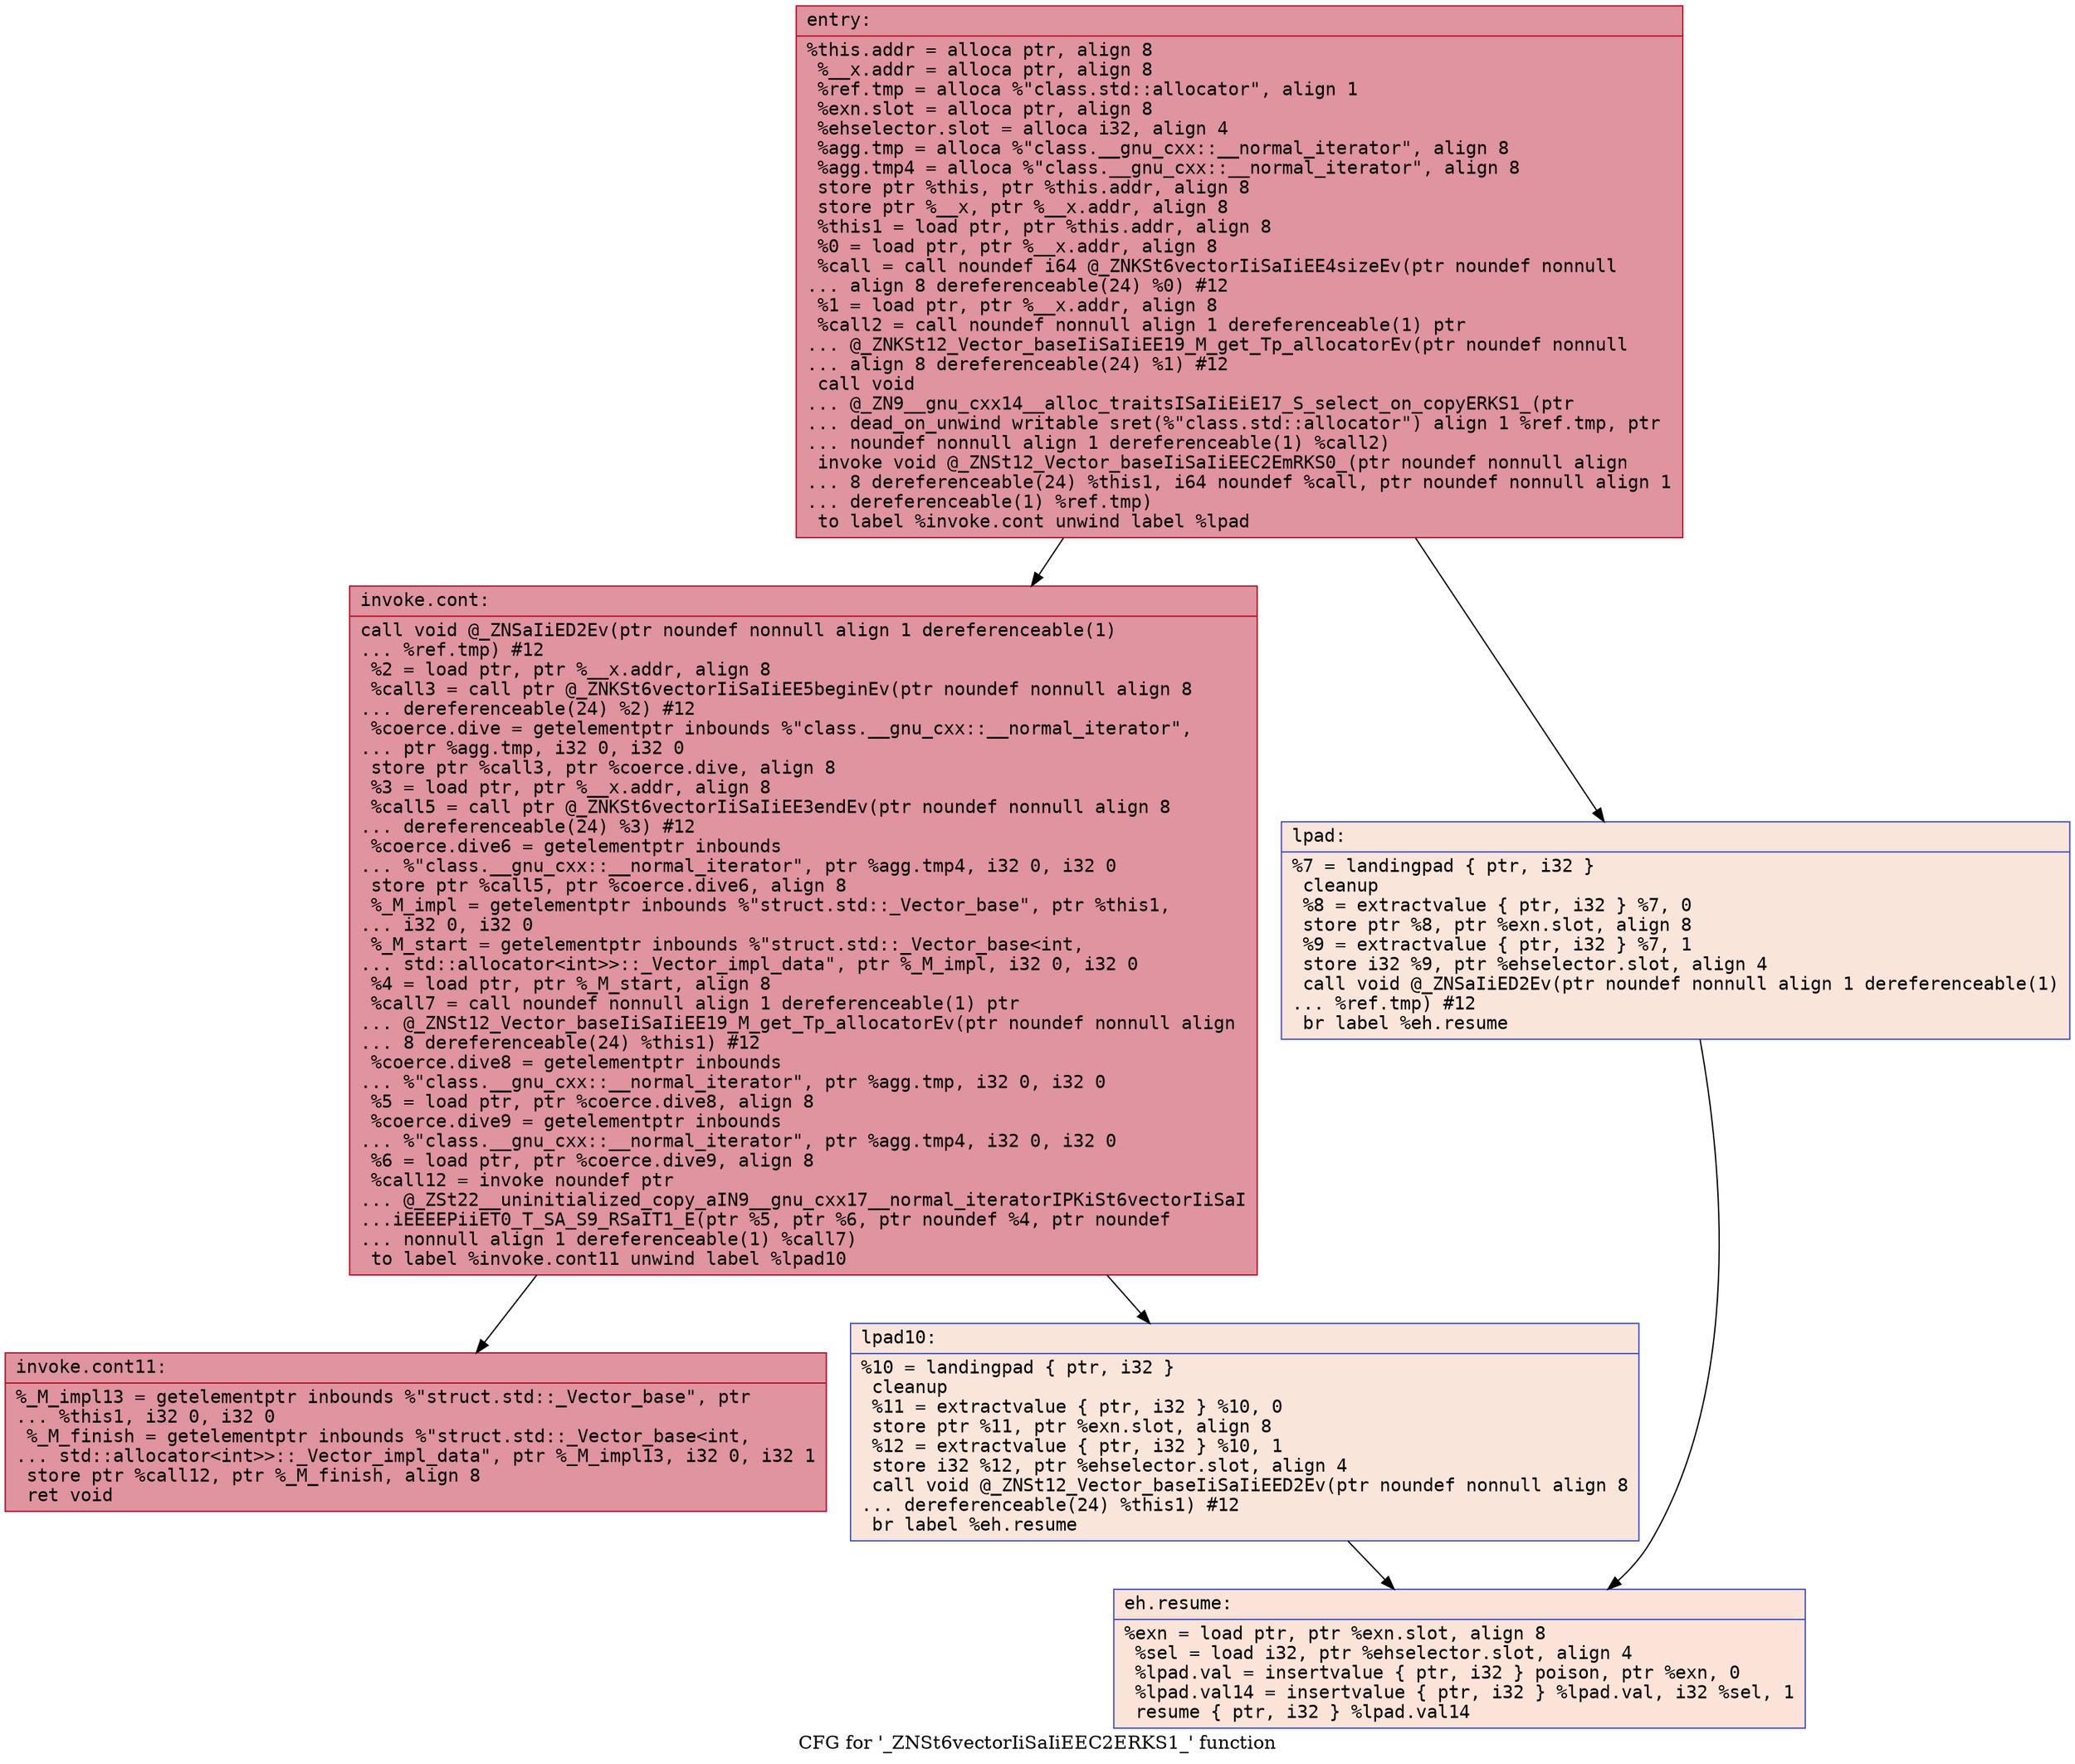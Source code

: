 digraph "CFG for '_ZNSt6vectorIiSaIiEEC2ERKS1_' function" {
	label="CFG for '_ZNSt6vectorIiSaIiEEC2ERKS1_' function";

	Node0x5606e0079440 [shape=record,color="#b70d28ff", style=filled, fillcolor="#b70d2870" fontname="Courier",label="{entry:\l|  %this.addr = alloca ptr, align 8\l  %__x.addr = alloca ptr, align 8\l  %ref.tmp = alloca %\"class.std::allocator\", align 1\l  %exn.slot = alloca ptr, align 8\l  %ehselector.slot = alloca i32, align 4\l  %agg.tmp = alloca %\"class.__gnu_cxx::__normal_iterator\", align 8\l  %agg.tmp4 = alloca %\"class.__gnu_cxx::__normal_iterator\", align 8\l  store ptr %this, ptr %this.addr, align 8\l  store ptr %__x, ptr %__x.addr, align 8\l  %this1 = load ptr, ptr %this.addr, align 8\l  %0 = load ptr, ptr %__x.addr, align 8\l  %call = call noundef i64 @_ZNKSt6vectorIiSaIiEE4sizeEv(ptr noundef nonnull\l... align 8 dereferenceable(24) %0) #12\l  %1 = load ptr, ptr %__x.addr, align 8\l  %call2 = call noundef nonnull align 1 dereferenceable(1) ptr\l... @_ZNKSt12_Vector_baseIiSaIiEE19_M_get_Tp_allocatorEv(ptr noundef nonnull\l... align 8 dereferenceable(24) %1) #12\l  call void\l... @_ZN9__gnu_cxx14__alloc_traitsISaIiEiE17_S_select_on_copyERKS1_(ptr\l... dead_on_unwind writable sret(%\"class.std::allocator\") align 1 %ref.tmp, ptr\l... noundef nonnull align 1 dereferenceable(1) %call2)\l  invoke void @_ZNSt12_Vector_baseIiSaIiEEC2EmRKS0_(ptr noundef nonnull align\l... 8 dereferenceable(24) %this1, i64 noundef %call, ptr noundef nonnull align 1\l... dereferenceable(1) %ref.tmp)\l          to label %invoke.cont unwind label %lpad\l}"];
	Node0x5606e0079440 -> Node0x5606e0079f50[tooltip="entry -> invoke.cont\nProbability 100.00%" ];
	Node0x5606e0079440 -> Node0x5606e007a220[tooltip="entry -> lpad\nProbability 0.00%" ];
	Node0x5606e0079f50 [shape=record,color="#b70d28ff", style=filled, fillcolor="#b70d2870" fontname="Courier",label="{invoke.cont:\l|  call void @_ZNSaIiED2Ev(ptr noundef nonnull align 1 dereferenceable(1)\l... %ref.tmp) #12\l  %2 = load ptr, ptr %__x.addr, align 8\l  %call3 = call ptr @_ZNKSt6vectorIiSaIiEE5beginEv(ptr noundef nonnull align 8\l... dereferenceable(24) %2) #12\l  %coerce.dive = getelementptr inbounds %\"class.__gnu_cxx::__normal_iterator\",\l... ptr %agg.tmp, i32 0, i32 0\l  store ptr %call3, ptr %coerce.dive, align 8\l  %3 = load ptr, ptr %__x.addr, align 8\l  %call5 = call ptr @_ZNKSt6vectorIiSaIiEE3endEv(ptr noundef nonnull align 8\l... dereferenceable(24) %3) #12\l  %coerce.dive6 = getelementptr inbounds\l... %\"class.__gnu_cxx::__normal_iterator\", ptr %agg.tmp4, i32 0, i32 0\l  store ptr %call5, ptr %coerce.dive6, align 8\l  %_M_impl = getelementptr inbounds %\"struct.std::_Vector_base\", ptr %this1,\l... i32 0, i32 0\l  %_M_start = getelementptr inbounds %\"struct.std::_Vector_base\<int,\l... std::allocator\<int\>\>::_Vector_impl_data\", ptr %_M_impl, i32 0, i32 0\l  %4 = load ptr, ptr %_M_start, align 8\l  %call7 = call noundef nonnull align 1 dereferenceable(1) ptr\l... @_ZNSt12_Vector_baseIiSaIiEE19_M_get_Tp_allocatorEv(ptr noundef nonnull align\l... 8 dereferenceable(24) %this1) #12\l  %coerce.dive8 = getelementptr inbounds\l... %\"class.__gnu_cxx::__normal_iterator\", ptr %agg.tmp, i32 0, i32 0\l  %5 = load ptr, ptr %coerce.dive8, align 8\l  %coerce.dive9 = getelementptr inbounds\l... %\"class.__gnu_cxx::__normal_iterator\", ptr %agg.tmp4, i32 0, i32 0\l  %6 = load ptr, ptr %coerce.dive9, align 8\l  %call12 = invoke noundef ptr\l... @_ZSt22__uninitialized_copy_aIN9__gnu_cxx17__normal_iteratorIPKiSt6vectorIiSaI\l...iEEEEPiiET0_T_SA_S9_RSaIT1_E(ptr %5, ptr %6, ptr noundef %4, ptr noundef\l... nonnull align 1 dereferenceable(1) %call7)\l          to label %invoke.cont11 unwind label %lpad10\l}"];
	Node0x5606e0079f50 -> Node0x5606e007b460[tooltip="invoke.cont -> invoke.cont11\nProbability 100.00%" ];
	Node0x5606e0079f50 -> Node0x5606e007b860[tooltip="invoke.cont -> lpad10\nProbability 0.00%" ];
	Node0x5606e007b460 [shape=record,color="#b70d28ff", style=filled, fillcolor="#b70d2870" fontname="Courier",label="{invoke.cont11:\l|  %_M_impl13 = getelementptr inbounds %\"struct.std::_Vector_base\", ptr\l... %this1, i32 0, i32 0\l  %_M_finish = getelementptr inbounds %\"struct.std::_Vector_base\<int,\l... std::allocator\<int\>\>::_Vector_impl_data\", ptr %_M_impl13, i32 0, i32 1\l  store ptr %call12, ptr %_M_finish, align 8\l  ret void\l}"];
	Node0x5606e007a220 [shape=record,color="#3d50c3ff", style=filled, fillcolor="#f4c5ad70" fontname="Courier",label="{lpad:\l|  %7 = landingpad \{ ptr, i32 \}\l          cleanup\l  %8 = extractvalue \{ ptr, i32 \} %7, 0\l  store ptr %8, ptr %exn.slot, align 8\l  %9 = extractvalue \{ ptr, i32 \} %7, 1\l  store i32 %9, ptr %ehselector.slot, align 4\l  call void @_ZNSaIiED2Ev(ptr noundef nonnull align 1 dereferenceable(1)\l... %ref.tmp) #12\l  br label %eh.resume\l}"];
	Node0x5606e007a220 -> Node0x5606e007c2f0[tooltip="lpad -> eh.resume\nProbability 100.00%" ];
	Node0x5606e007b860 [shape=record,color="#3d50c3ff", style=filled, fillcolor="#f4c5ad70" fontname="Courier",label="{lpad10:\l|  %10 = landingpad \{ ptr, i32 \}\l          cleanup\l  %11 = extractvalue \{ ptr, i32 \} %10, 0\l  store ptr %11, ptr %exn.slot, align 8\l  %12 = extractvalue \{ ptr, i32 \} %10, 1\l  store i32 %12, ptr %ehselector.slot, align 4\l  call void @_ZNSt12_Vector_baseIiSaIiEED2Ev(ptr noundef nonnull align 8\l... dereferenceable(24) %this1) #12\l  br label %eh.resume\l}"];
	Node0x5606e007b860 -> Node0x5606e007c2f0[tooltip="lpad10 -> eh.resume\nProbability 100.00%" ];
	Node0x5606e007c2f0 [shape=record,color="#3d50c3ff", style=filled, fillcolor="#f6bfa670" fontname="Courier",label="{eh.resume:\l|  %exn = load ptr, ptr %exn.slot, align 8\l  %sel = load i32, ptr %ehselector.slot, align 4\l  %lpad.val = insertvalue \{ ptr, i32 \} poison, ptr %exn, 0\l  %lpad.val14 = insertvalue \{ ptr, i32 \} %lpad.val, i32 %sel, 1\l  resume \{ ptr, i32 \} %lpad.val14\l}"];
}
